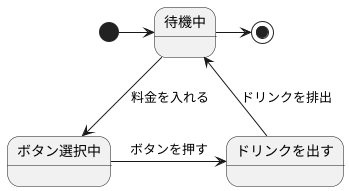 @startuml  

[*] -right-> 待機中
待機中 --> ボタン選択中 : 料金を入れる
ボタン選択中 -right-> ドリンクを出す : ボタンを押す
ドリンクを出す --> 待機中 : ドリンクを排出
待機中 -right-> [*] 

@enduml
